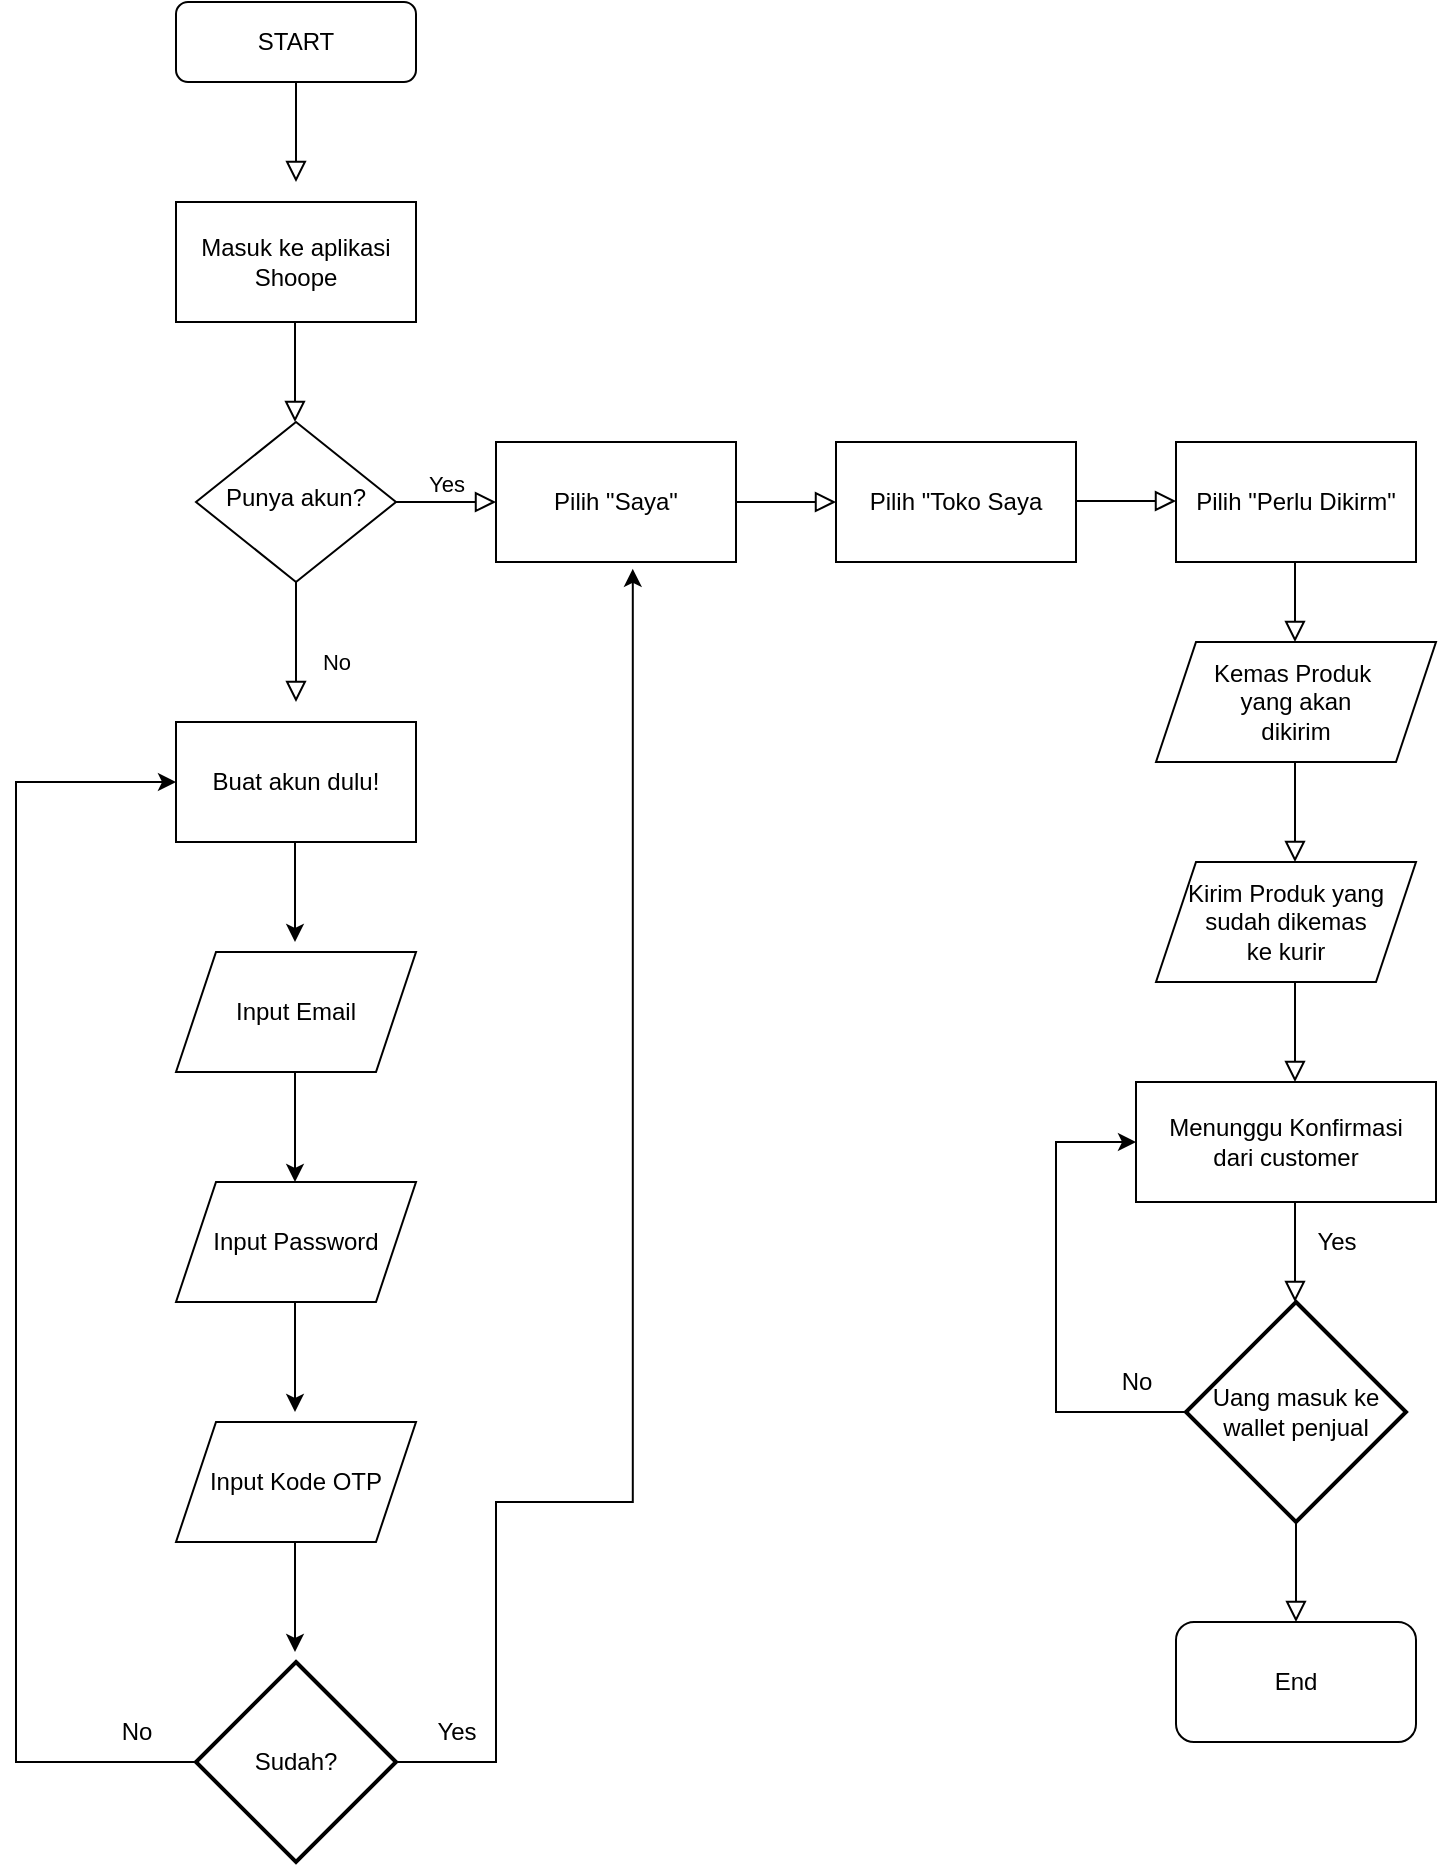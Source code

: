 <mxfile version="20.5.1" type="github">
  <diagram id="C5RBs43oDa-KdzZeNtuy" name="Page-1">
    <mxGraphModel dx="1038" dy="617" grid="1" gridSize="10" guides="1" tooltips="1" connect="1" arrows="1" fold="1" page="1" pageScale="1" pageWidth="827" pageHeight="1169" math="0" shadow="0">
      <root>
        <mxCell id="WIyWlLk6GJQsqaUBKTNV-0" />
        <mxCell id="WIyWlLk6GJQsqaUBKTNV-1" parent="WIyWlLk6GJQsqaUBKTNV-0" />
        <mxCell id="WIyWlLk6GJQsqaUBKTNV-2" value="" style="rounded=0;html=1;jettySize=auto;orthogonalLoop=1;fontSize=11;endArrow=block;endFill=0;endSize=8;strokeWidth=1;shadow=0;labelBackgroundColor=none;edgeStyle=orthogonalEdgeStyle;" parent="WIyWlLk6GJQsqaUBKTNV-1" source="WIyWlLk6GJQsqaUBKTNV-3" edge="1">
          <mxGeometry relative="1" as="geometry">
            <mxPoint x="220" y="170" as="targetPoint" />
          </mxGeometry>
        </mxCell>
        <mxCell id="WIyWlLk6GJQsqaUBKTNV-3" value="START" style="rounded=1;whiteSpace=wrap;html=1;fontSize=12;glass=0;strokeWidth=1;shadow=0;" parent="WIyWlLk6GJQsqaUBKTNV-1" vertex="1">
          <mxGeometry x="160" y="80" width="120" height="40" as="geometry" />
        </mxCell>
        <mxCell id="WIyWlLk6GJQsqaUBKTNV-8" value="No" style="rounded=0;html=1;jettySize=auto;orthogonalLoop=1;fontSize=11;endArrow=block;endFill=0;endSize=8;strokeWidth=1;shadow=0;labelBackgroundColor=none;edgeStyle=orthogonalEdgeStyle;" parent="WIyWlLk6GJQsqaUBKTNV-1" source="WIyWlLk6GJQsqaUBKTNV-10" edge="1">
          <mxGeometry x="0.333" y="20" relative="1" as="geometry">
            <mxPoint as="offset" />
            <mxPoint x="220" y="430" as="targetPoint" />
          </mxGeometry>
        </mxCell>
        <mxCell id="WIyWlLk6GJQsqaUBKTNV-9" value="Yes" style="edgeStyle=orthogonalEdgeStyle;rounded=0;html=1;jettySize=auto;orthogonalLoop=1;fontSize=11;endArrow=block;endFill=0;endSize=8;strokeWidth=1;shadow=0;labelBackgroundColor=none;" parent="WIyWlLk6GJQsqaUBKTNV-1" source="WIyWlLk6GJQsqaUBKTNV-10" edge="1">
          <mxGeometry y="10" relative="1" as="geometry">
            <mxPoint as="offset" />
            <mxPoint x="320" y="330" as="targetPoint" />
          </mxGeometry>
        </mxCell>
        <mxCell id="WIyWlLk6GJQsqaUBKTNV-10" value="Punya akun?" style="rhombus;whiteSpace=wrap;html=1;shadow=0;fontFamily=Helvetica;fontSize=12;align=center;strokeWidth=1;spacing=6;spacingTop=-4;" parent="WIyWlLk6GJQsqaUBKTNV-1" vertex="1">
          <mxGeometry x="170" y="290" width="100" height="80" as="geometry" />
        </mxCell>
        <mxCell id="XsyiU6WNCSuXVEIbgxJn-0" value="Masuk ke aplikasi Shoope" style="rounded=0;whiteSpace=wrap;html=1;" vertex="1" parent="WIyWlLk6GJQsqaUBKTNV-1">
          <mxGeometry x="160" y="180" width="120" height="60" as="geometry" />
        </mxCell>
        <mxCell id="XsyiU6WNCSuXVEIbgxJn-2" value="" style="rounded=0;html=1;jettySize=auto;orthogonalLoop=1;fontSize=11;endArrow=block;endFill=0;endSize=8;strokeWidth=1;shadow=0;labelBackgroundColor=none;edgeStyle=orthogonalEdgeStyle;" edge="1" parent="WIyWlLk6GJQsqaUBKTNV-1">
          <mxGeometry relative="1" as="geometry">
            <mxPoint x="219.5" y="240" as="sourcePoint" />
            <mxPoint x="219.5" y="290" as="targetPoint" />
            <Array as="points">
              <mxPoint x="219.5" y="270" />
              <mxPoint x="219.5" y="270" />
            </Array>
          </mxGeometry>
        </mxCell>
        <mxCell id="XsyiU6WNCSuXVEIbgxJn-4" value="Buat akun dulu!" style="rounded=0;whiteSpace=wrap;html=1;" vertex="1" parent="WIyWlLk6GJQsqaUBKTNV-1">
          <mxGeometry x="160" y="440" width="120" height="60" as="geometry" />
        </mxCell>
        <mxCell id="XsyiU6WNCSuXVEIbgxJn-5" value="" style="endArrow=classic;html=1;rounded=0;" edge="1" parent="WIyWlLk6GJQsqaUBKTNV-1">
          <mxGeometry width="50" height="50" relative="1" as="geometry">
            <mxPoint x="219.5" y="500" as="sourcePoint" />
            <mxPoint x="219.5" y="550" as="targetPoint" />
            <Array as="points">
              <mxPoint x="219.5" y="520" />
            </Array>
          </mxGeometry>
        </mxCell>
        <mxCell id="XsyiU6WNCSuXVEIbgxJn-6" value="Input Email" style="shape=parallelogram;perimeter=parallelogramPerimeter;whiteSpace=wrap;html=1;fixedSize=1;" vertex="1" parent="WIyWlLk6GJQsqaUBKTNV-1">
          <mxGeometry x="160" y="555" width="120" height="60" as="geometry" />
        </mxCell>
        <mxCell id="XsyiU6WNCSuXVEIbgxJn-9" value="" style="endArrow=classic;html=1;rounded=0;strokeColor=#FFFFFF;" edge="1" parent="WIyWlLk6GJQsqaUBKTNV-1">
          <mxGeometry width="50" height="50" relative="1" as="geometry">
            <mxPoint x="380" y="730" as="sourcePoint" />
            <mxPoint x="430" y="680" as="targetPoint" />
          </mxGeometry>
        </mxCell>
        <mxCell id="XsyiU6WNCSuXVEIbgxJn-10" value="" style="endArrow=classic;html=1;rounded=0;strokeColor=#FFFFFF;" edge="1" parent="WIyWlLk6GJQsqaUBKTNV-1">
          <mxGeometry width="50" height="50" relative="1" as="geometry">
            <mxPoint x="380" y="730" as="sourcePoint" />
            <mxPoint x="430" y="680" as="targetPoint" />
          </mxGeometry>
        </mxCell>
        <mxCell id="XsyiU6WNCSuXVEIbgxJn-12" value="" style="endArrow=classic;html=1;rounded=0;strokeColor=#FFFFFF;" edge="1" parent="WIyWlLk6GJQsqaUBKTNV-1">
          <mxGeometry width="50" height="50" relative="1" as="geometry">
            <mxPoint x="380" y="730" as="sourcePoint" />
            <mxPoint x="430" y="680" as="targetPoint" />
          </mxGeometry>
        </mxCell>
        <mxCell id="XsyiU6WNCSuXVEIbgxJn-17" value="" style="endArrow=classic;html=1;rounded=0;strokeColor=#000000;" edge="1" parent="WIyWlLk6GJQsqaUBKTNV-1">
          <mxGeometry width="50" height="50" relative="1" as="geometry">
            <mxPoint x="219.5" y="615" as="sourcePoint" />
            <mxPoint x="219.5" y="670" as="targetPoint" />
            <Array as="points">
              <mxPoint x="219.5" y="630" />
            </Array>
          </mxGeometry>
        </mxCell>
        <mxCell id="XsyiU6WNCSuXVEIbgxJn-18" value="Input Password" style="shape=parallelogram;perimeter=parallelogramPerimeter;whiteSpace=wrap;html=1;fixedSize=1;" vertex="1" parent="WIyWlLk6GJQsqaUBKTNV-1">
          <mxGeometry x="160" y="670" width="120" height="60" as="geometry" />
        </mxCell>
        <mxCell id="XsyiU6WNCSuXVEIbgxJn-19" value="" style="endArrow=classic;html=1;rounded=0;strokeColor=#000000;" edge="1" parent="WIyWlLk6GJQsqaUBKTNV-1">
          <mxGeometry width="50" height="50" relative="1" as="geometry">
            <mxPoint x="219.5" y="730" as="sourcePoint" />
            <mxPoint x="219.5" y="785" as="targetPoint" />
            <Array as="points">
              <mxPoint x="219.5" y="745" />
            </Array>
          </mxGeometry>
        </mxCell>
        <mxCell id="XsyiU6WNCSuXVEIbgxJn-20" value="Input Kode OTP" style="shape=parallelogram;perimeter=parallelogramPerimeter;whiteSpace=wrap;html=1;fixedSize=1;" vertex="1" parent="WIyWlLk6GJQsqaUBKTNV-1">
          <mxGeometry x="160" y="790" width="120" height="60" as="geometry" />
        </mxCell>
        <mxCell id="XsyiU6WNCSuXVEIbgxJn-21" value="" style="endArrow=classic;html=1;rounded=0;strokeColor=#000000;" edge="1" parent="WIyWlLk6GJQsqaUBKTNV-1">
          <mxGeometry width="50" height="50" relative="1" as="geometry">
            <mxPoint x="219.5" y="850" as="sourcePoint" />
            <mxPoint x="219.5" y="905" as="targetPoint" />
            <Array as="points">
              <mxPoint x="219.5" y="865" />
            </Array>
          </mxGeometry>
        </mxCell>
        <mxCell id="XsyiU6WNCSuXVEIbgxJn-22" value="Sudah?" style="strokeWidth=2;html=1;shape=mxgraph.flowchart.decision;whiteSpace=wrap;" vertex="1" parent="WIyWlLk6GJQsqaUBKTNV-1">
          <mxGeometry x="170" y="910" width="100" height="100" as="geometry" />
        </mxCell>
        <mxCell id="XsyiU6WNCSuXVEIbgxJn-30" value="" style="edgeStyle=elbowEdgeStyle;elbow=horizontal;endArrow=classic;html=1;rounded=0;strokeColor=#000000;exitX=0;exitY=0.5;exitDx=0;exitDy=0;exitPerimeter=0;entryX=0;entryY=0.5;entryDx=0;entryDy=0;" edge="1" parent="WIyWlLk6GJQsqaUBKTNV-1" source="XsyiU6WNCSuXVEIbgxJn-22" target="XsyiU6WNCSuXVEIbgxJn-4">
          <mxGeometry width="50" height="50" relative="1" as="geometry">
            <mxPoint x="110" y="960" as="sourcePoint" />
            <mxPoint x="160" y="910" as="targetPoint" />
            <Array as="points">
              <mxPoint x="80" y="910" />
            </Array>
          </mxGeometry>
        </mxCell>
        <mxCell id="XsyiU6WNCSuXVEIbgxJn-31" value="No" style="text;html=1;align=center;verticalAlign=middle;resizable=0;points=[];autosize=1;strokeColor=none;fillColor=none;" vertex="1" parent="WIyWlLk6GJQsqaUBKTNV-1">
          <mxGeometry x="120" y="930" width="40" height="30" as="geometry" />
        </mxCell>
        <mxCell id="XsyiU6WNCSuXVEIbgxJn-32" value="" style="edgeStyle=segmentEdgeStyle;endArrow=classic;html=1;rounded=0;strokeColor=#000000;exitX=1;exitY=0.5;exitDx=0;exitDy=0;exitPerimeter=0;entryX=0.57;entryY=1.057;entryDx=0;entryDy=0;entryPerimeter=0;" edge="1" parent="WIyWlLk6GJQsqaUBKTNV-1" source="XsyiU6WNCSuXVEIbgxJn-22" target="XsyiU6WNCSuXVEIbgxJn-43">
          <mxGeometry width="50" height="50" relative="1" as="geometry">
            <mxPoint x="390" y="960" as="sourcePoint" />
            <mxPoint x="390" y="380" as="targetPoint" />
            <Array as="points">
              <mxPoint x="320" y="960" />
              <mxPoint x="320" y="830" />
              <mxPoint x="388" y="830" />
            </Array>
          </mxGeometry>
        </mxCell>
        <mxCell id="XsyiU6WNCSuXVEIbgxJn-38" value="" style="rounded=0;html=1;jettySize=auto;orthogonalLoop=1;fontSize=11;endArrow=block;endFill=0;endSize=8;strokeWidth=1;shadow=0;labelBackgroundColor=none;edgeStyle=orthogonalEdgeStyle;entryX=0;entryY=0.5;entryDx=0;entryDy=0;exitX=1;exitY=0.5;exitDx=0;exitDy=0;" edge="1" parent="WIyWlLk6GJQsqaUBKTNV-1">
          <mxGeometry relative="1" as="geometry">
            <mxPoint x="440" y="330" as="sourcePoint" />
            <mxPoint x="490" y="330" as="targetPoint" />
            <Array as="points" />
          </mxGeometry>
        </mxCell>
        <mxCell id="XsyiU6WNCSuXVEIbgxJn-39" value="" style="rounded=0;html=1;jettySize=auto;orthogonalLoop=1;fontSize=11;endArrow=block;endFill=0;endSize=8;strokeWidth=1;shadow=0;labelBackgroundColor=none;edgeStyle=orthogonalEdgeStyle;entryX=0;entryY=0.5;entryDx=0;entryDy=0;exitX=1;exitY=0.5;exitDx=0;exitDy=0;" edge="1" parent="WIyWlLk6GJQsqaUBKTNV-1">
          <mxGeometry relative="1" as="geometry">
            <mxPoint x="610" y="329.5" as="sourcePoint" />
            <mxPoint x="660" y="329.5" as="targetPoint" />
            <Array as="points" />
          </mxGeometry>
        </mxCell>
        <mxCell id="XsyiU6WNCSuXVEIbgxJn-40" value="Yes" style="text;html=1;align=center;verticalAlign=middle;resizable=0;points=[];autosize=1;strokeColor=none;fillColor=none;" vertex="1" parent="WIyWlLk6GJQsqaUBKTNV-1">
          <mxGeometry x="280" y="930" width="40" height="30" as="geometry" />
        </mxCell>
        <mxCell id="XsyiU6WNCSuXVEIbgxJn-41" value="" style="rounded=0;html=1;jettySize=auto;orthogonalLoop=1;fontSize=11;endArrow=block;endFill=0;endSize=8;strokeWidth=1;shadow=0;labelBackgroundColor=none;edgeStyle=orthogonalEdgeStyle;" edge="1" parent="WIyWlLk6GJQsqaUBKTNV-1">
          <mxGeometry relative="1" as="geometry">
            <mxPoint x="719.5" y="350" as="sourcePoint" />
            <mxPoint x="719.5" y="400" as="targetPoint" />
            <Array as="points">
              <mxPoint x="719.5" y="380" />
              <mxPoint x="719.5" y="380" />
            </Array>
          </mxGeometry>
        </mxCell>
        <mxCell id="XsyiU6WNCSuXVEIbgxJn-43" value="Pilih &quot;Saya&quot;" style="rounded=0;whiteSpace=wrap;html=1;" vertex="1" parent="WIyWlLk6GJQsqaUBKTNV-1">
          <mxGeometry x="320" y="300" width="120" height="60" as="geometry" />
        </mxCell>
        <mxCell id="XsyiU6WNCSuXVEIbgxJn-44" value="Pilih &quot;Toko Saya" style="rounded=0;whiteSpace=wrap;html=1;" vertex="1" parent="WIyWlLk6GJQsqaUBKTNV-1">
          <mxGeometry x="490" y="300" width="120" height="60" as="geometry" />
        </mxCell>
        <mxCell id="XsyiU6WNCSuXVEIbgxJn-45" value="Pilih &quot;Perlu Dikirm&quot;" style="rounded=0;whiteSpace=wrap;html=1;" vertex="1" parent="WIyWlLk6GJQsqaUBKTNV-1">
          <mxGeometry x="660" y="300" width="120" height="60" as="geometry" />
        </mxCell>
        <mxCell id="XsyiU6WNCSuXVEIbgxJn-46" value="Kemas Produk&amp;nbsp;&lt;br&gt;yang akan&lt;br&gt;dikirim" style="shape=parallelogram;perimeter=parallelogramPerimeter;whiteSpace=wrap;html=1;fixedSize=1;" vertex="1" parent="WIyWlLk6GJQsqaUBKTNV-1">
          <mxGeometry x="650" y="400" width="140" height="60" as="geometry" />
        </mxCell>
        <mxCell id="XsyiU6WNCSuXVEIbgxJn-47" value="" style="rounded=0;html=1;jettySize=auto;orthogonalLoop=1;fontSize=11;endArrow=block;endFill=0;endSize=8;strokeWidth=1;shadow=0;labelBackgroundColor=none;edgeStyle=orthogonalEdgeStyle;" edge="1" parent="WIyWlLk6GJQsqaUBKTNV-1">
          <mxGeometry relative="1" as="geometry">
            <mxPoint x="719.5" y="460" as="sourcePoint" />
            <mxPoint x="719.5" y="510" as="targetPoint" />
            <Array as="points">
              <mxPoint x="719.5" y="490" />
              <mxPoint x="719.5" y="490" />
            </Array>
          </mxGeometry>
        </mxCell>
        <mxCell id="XsyiU6WNCSuXVEIbgxJn-48" value="Kirim Produk yang&lt;br&gt;sudah dikemas&lt;br&gt;ke kurir" style="shape=parallelogram;perimeter=parallelogramPerimeter;whiteSpace=wrap;html=1;fixedSize=1;" vertex="1" parent="WIyWlLk6GJQsqaUBKTNV-1">
          <mxGeometry x="650" y="510" width="130" height="60" as="geometry" />
        </mxCell>
        <mxCell id="XsyiU6WNCSuXVEIbgxJn-49" value="" style="rounded=0;html=1;jettySize=auto;orthogonalLoop=1;fontSize=11;endArrow=block;endFill=0;endSize=8;strokeWidth=1;shadow=0;labelBackgroundColor=none;edgeStyle=orthogonalEdgeStyle;" edge="1" parent="WIyWlLk6GJQsqaUBKTNV-1">
          <mxGeometry relative="1" as="geometry">
            <mxPoint x="719.5" y="570" as="sourcePoint" />
            <mxPoint x="719.5" y="620" as="targetPoint" />
            <Array as="points">
              <mxPoint x="719.5" y="600" />
              <mxPoint x="719.5" y="600" />
            </Array>
          </mxGeometry>
        </mxCell>
        <mxCell id="XsyiU6WNCSuXVEIbgxJn-50" value="Menunggu Konfirmasi&lt;br&gt;dari customer" style="rounded=0;whiteSpace=wrap;html=1;" vertex="1" parent="WIyWlLk6GJQsqaUBKTNV-1">
          <mxGeometry x="640" y="620" width="150" height="60" as="geometry" />
        </mxCell>
        <mxCell id="XsyiU6WNCSuXVEIbgxJn-51" value="" style="rounded=0;html=1;jettySize=auto;orthogonalLoop=1;fontSize=11;endArrow=block;endFill=0;endSize=8;strokeWidth=1;shadow=0;labelBackgroundColor=none;edgeStyle=orthogonalEdgeStyle;" edge="1" parent="WIyWlLk6GJQsqaUBKTNV-1">
          <mxGeometry relative="1" as="geometry">
            <mxPoint x="719.5" y="680" as="sourcePoint" />
            <mxPoint x="719.5" y="730" as="targetPoint" />
            <Array as="points">
              <mxPoint x="719.5" y="710" />
              <mxPoint x="719.5" y="710" />
            </Array>
          </mxGeometry>
        </mxCell>
        <mxCell id="XsyiU6WNCSuXVEIbgxJn-63" value="Uang masuk ke&lt;br&gt;wallet penjual" style="strokeWidth=2;html=1;shape=mxgraph.flowchart.decision;whiteSpace=wrap;" vertex="1" parent="WIyWlLk6GJQsqaUBKTNV-1">
          <mxGeometry x="665" y="730" width="110" height="110" as="geometry" />
        </mxCell>
        <mxCell id="XsyiU6WNCSuXVEIbgxJn-64" value="Yes" style="text;html=1;align=center;verticalAlign=middle;resizable=0;points=[];autosize=1;strokeColor=none;fillColor=none;" vertex="1" parent="WIyWlLk6GJQsqaUBKTNV-1">
          <mxGeometry x="720" y="685" width="40" height="30" as="geometry" />
        </mxCell>
        <mxCell id="XsyiU6WNCSuXVEIbgxJn-67" value="" style="edgeStyle=segmentEdgeStyle;endArrow=classic;html=1;rounded=0;strokeColor=#000000;exitX=0;exitY=0.5;exitDx=0;exitDy=0;exitPerimeter=0;entryX=0;entryY=0.5;entryDx=0;entryDy=0;" edge="1" parent="WIyWlLk6GJQsqaUBKTNV-1" source="XsyiU6WNCSuXVEIbgxJn-63" target="XsyiU6WNCSuXVEIbgxJn-50">
          <mxGeometry width="50" height="50" relative="1" as="geometry">
            <mxPoint x="615" y="790" as="sourcePoint" />
            <mxPoint x="600" y="640" as="targetPoint" />
            <Array as="points">
              <mxPoint x="600" y="785" />
              <mxPoint x="600" y="650" />
            </Array>
          </mxGeometry>
        </mxCell>
        <mxCell id="XsyiU6WNCSuXVEIbgxJn-68" value="No" style="text;html=1;align=center;verticalAlign=middle;resizable=0;points=[];autosize=1;strokeColor=none;fillColor=none;" vertex="1" parent="WIyWlLk6GJQsqaUBKTNV-1">
          <mxGeometry x="620" y="755" width="40" height="30" as="geometry" />
        </mxCell>
        <mxCell id="XsyiU6WNCSuXVEIbgxJn-69" value="End" style="rounded=1;whiteSpace=wrap;html=1;" vertex="1" parent="WIyWlLk6GJQsqaUBKTNV-1">
          <mxGeometry x="660" y="890" width="120" height="60" as="geometry" />
        </mxCell>
        <mxCell id="XsyiU6WNCSuXVEIbgxJn-70" value="" style="rounded=0;html=1;jettySize=auto;orthogonalLoop=1;fontSize=11;endArrow=block;endFill=0;endSize=8;strokeWidth=1;shadow=0;labelBackgroundColor=none;edgeStyle=orthogonalEdgeStyle;" edge="1" parent="WIyWlLk6GJQsqaUBKTNV-1">
          <mxGeometry relative="1" as="geometry">
            <mxPoint x="720" y="840" as="sourcePoint" />
            <mxPoint x="720" y="890" as="targetPoint" />
            <Array as="points">
              <mxPoint x="720" y="870" />
              <mxPoint x="720" y="870" />
            </Array>
          </mxGeometry>
        </mxCell>
      </root>
    </mxGraphModel>
  </diagram>
</mxfile>
